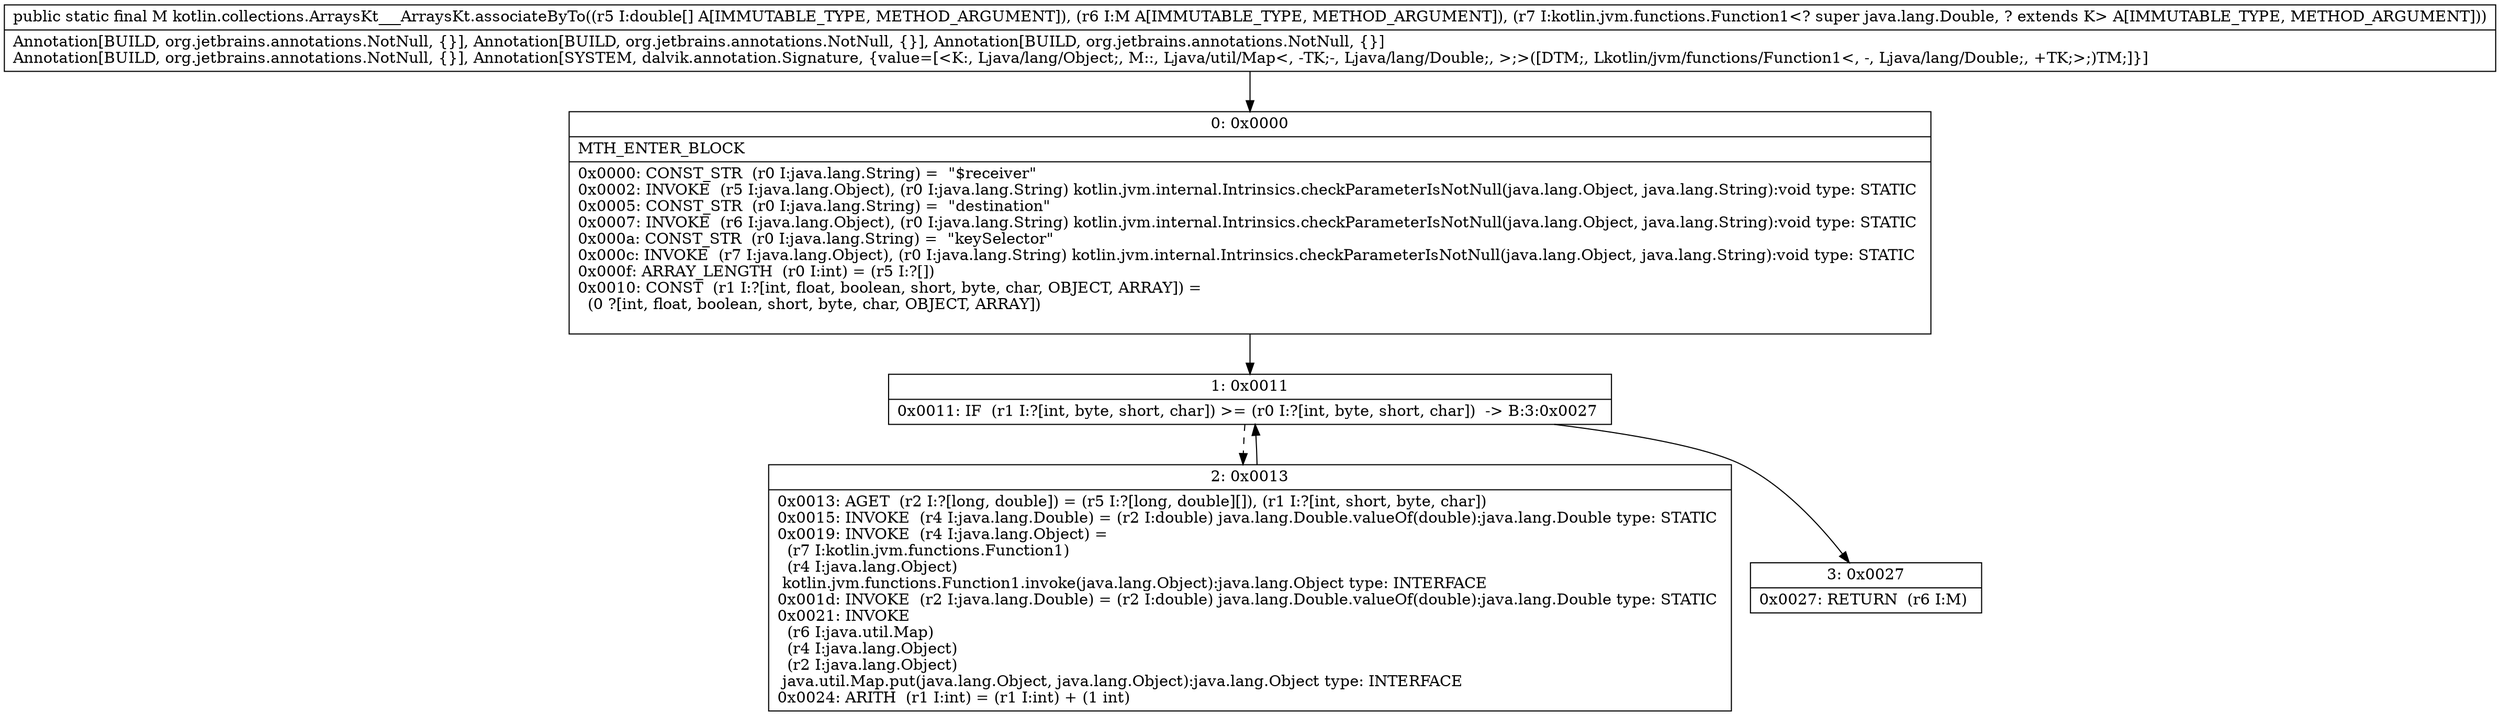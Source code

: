 digraph "CFG forkotlin.collections.ArraysKt___ArraysKt.associateByTo([DLjava\/util\/Map;Lkotlin\/jvm\/functions\/Function1;)Ljava\/util\/Map;" {
Node_0 [shape=record,label="{0\:\ 0x0000|MTH_ENTER_BLOCK\l|0x0000: CONST_STR  (r0 I:java.lang.String) =  \"$receiver\" \l0x0002: INVOKE  (r5 I:java.lang.Object), (r0 I:java.lang.String) kotlin.jvm.internal.Intrinsics.checkParameterIsNotNull(java.lang.Object, java.lang.String):void type: STATIC \l0x0005: CONST_STR  (r0 I:java.lang.String) =  \"destination\" \l0x0007: INVOKE  (r6 I:java.lang.Object), (r0 I:java.lang.String) kotlin.jvm.internal.Intrinsics.checkParameterIsNotNull(java.lang.Object, java.lang.String):void type: STATIC \l0x000a: CONST_STR  (r0 I:java.lang.String) =  \"keySelector\" \l0x000c: INVOKE  (r7 I:java.lang.Object), (r0 I:java.lang.String) kotlin.jvm.internal.Intrinsics.checkParameterIsNotNull(java.lang.Object, java.lang.String):void type: STATIC \l0x000f: ARRAY_LENGTH  (r0 I:int) = (r5 I:?[]) \l0x0010: CONST  (r1 I:?[int, float, boolean, short, byte, char, OBJECT, ARRAY]) = \l  (0 ?[int, float, boolean, short, byte, char, OBJECT, ARRAY])\l \l}"];
Node_1 [shape=record,label="{1\:\ 0x0011|0x0011: IF  (r1 I:?[int, byte, short, char]) \>= (r0 I:?[int, byte, short, char])  \-\> B:3:0x0027 \l}"];
Node_2 [shape=record,label="{2\:\ 0x0013|0x0013: AGET  (r2 I:?[long, double]) = (r5 I:?[long, double][]), (r1 I:?[int, short, byte, char]) \l0x0015: INVOKE  (r4 I:java.lang.Double) = (r2 I:double) java.lang.Double.valueOf(double):java.lang.Double type: STATIC \l0x0019: INVOKE  (r4 I:java.lang.Object) = \l  (r7 I:kotlin.jvm.functions.Function1)\l  (r4 I:java.lang.Object)\l kotlin.jvm.functions.Function1.invoke(java.lang.Object):java.lang.Object type: INTERFACE \l0x001d: INVOKE  (r2 I:java.lang.Double) = (r2 I:double) java.lang.Double.valueOf(double):java.lang.Double type: STATIC \l0x0021: INVOKE  \l  (r6 I:java.util.Map)\l  (r4 I:java.lang.Object)\l  (r2 I:java.lang.Object)\l java.util.Map.put(java.lang.Object, java.lang.Object):java.lang.Object type: INTERFACE \l0x0024: ARITH  (r1 I:int) = (r1 I:int) + (1 int) \l}"];
Node_3 [shape=record,label="{3\:\ 0x0027|0x0027: RETURN  (r6 I:M) \l}"];
MethodNode[shape=record,label="{public static final M kotlin.collections.ArraysKt___ArraysKt.associateByTo((r5 I:double[] A[IMMUTABLE_TYPE, METHOD_ARGUMENT]), (r6 I:M A[IMMUTABLE_TYPE, METHOD_ARGUMENT]), (r7 I:kotlin.jvm.functions.Function1\<? super java.lang.Double, ? extends K\> A[IMMUTABLE_TYPE, METHOD_ARGUMENT]))  | Annotation[BUILD, org.jetbrains.annotations.NotNull, \{\}], Annotation[BUILD, org.jetbrains.annotations.NotNull, \{\}], Annotation[BUILD, org.jetbrains.annotations.NotNull, \{\}]\lAnnotation[BUILD, org.jetbrains.annotations.NotNull, \{\}], Annotation[SYSTEM, dalvik.annotation.Signature, \{value=[\<K:, Ljava\/lang\/Object;, M::, Ljava\/util\/Map\<, \-TK;\-, Ljava\/lang\/Double;, \>;\>([DTM;, Lkotlin\/jvm\/functions\/Function1\<, \-, Ljava\/lang\/Double;, +TK;\>;)TM;]\}]\l}"];
MethodNode -> Node_0;
Node_0 -> Node_1;
Node_1 -> Node_2[style=dashed];
Node_1 -> Node_3;
Node_2 -> Node_1;
}

